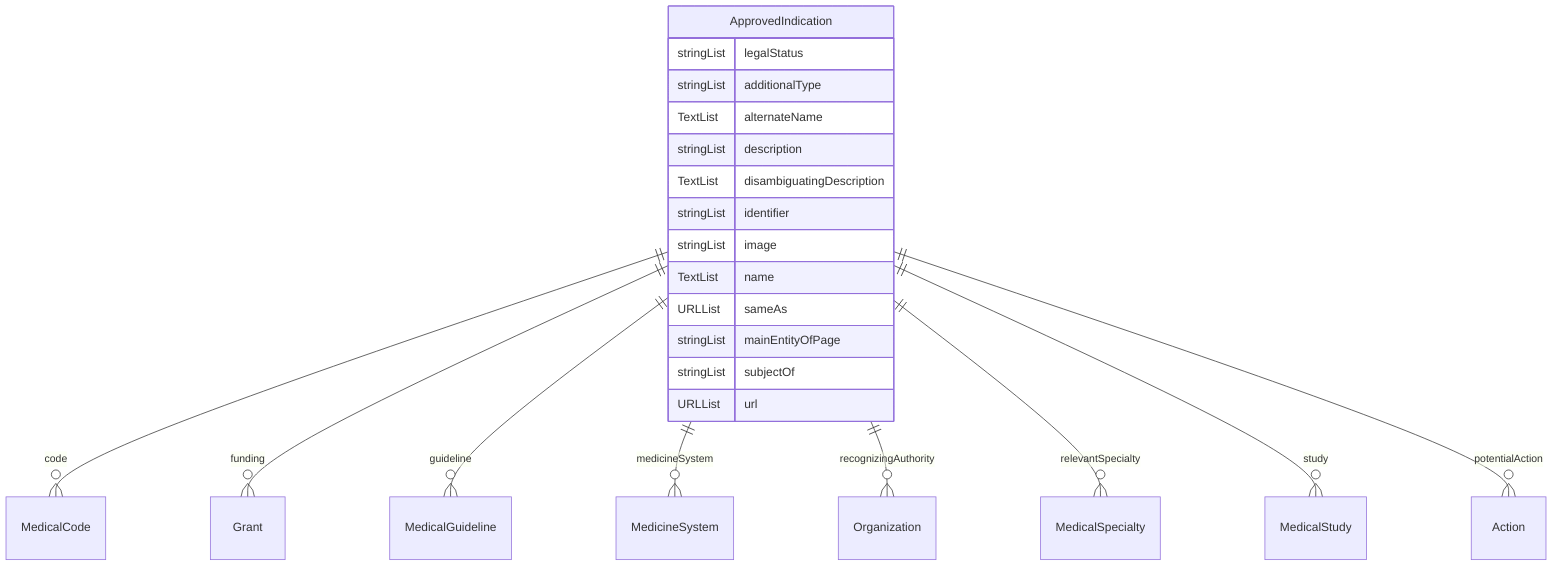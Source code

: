 erDiagram
ApprovedIndication {
    stringList legalStatus  
    stringList additionalType  
    TextList alternateName  
    stringList description  
    TextList disambiguatingDescription  
    stringList identifier  
    stringList image  
    TextList name  
    URLList sameAs  
    stringList mainEntityOfPage  
    stringList subjectOf  
    URLList url  
}

ApprovedIndication ||--}o MedicalCode : "code"
ApprovedIndication ||--}o Grant : "funding"
ApprovedIndication ||--}o MedicalGuideline : "guideline"
ApprovedIndication ||--}o MedicineSystem : "medicineSystem"
ApprovedIndication ||--}o Organization : "recognizingAuthority"
ApprovedIndication ||--}o MedicalSpecialty : "relevantSpecialty"
ApprovedIndication ||--}o MedicalStudy : "study"
ApprovedIndication ||--}o Action : "potentialAction"